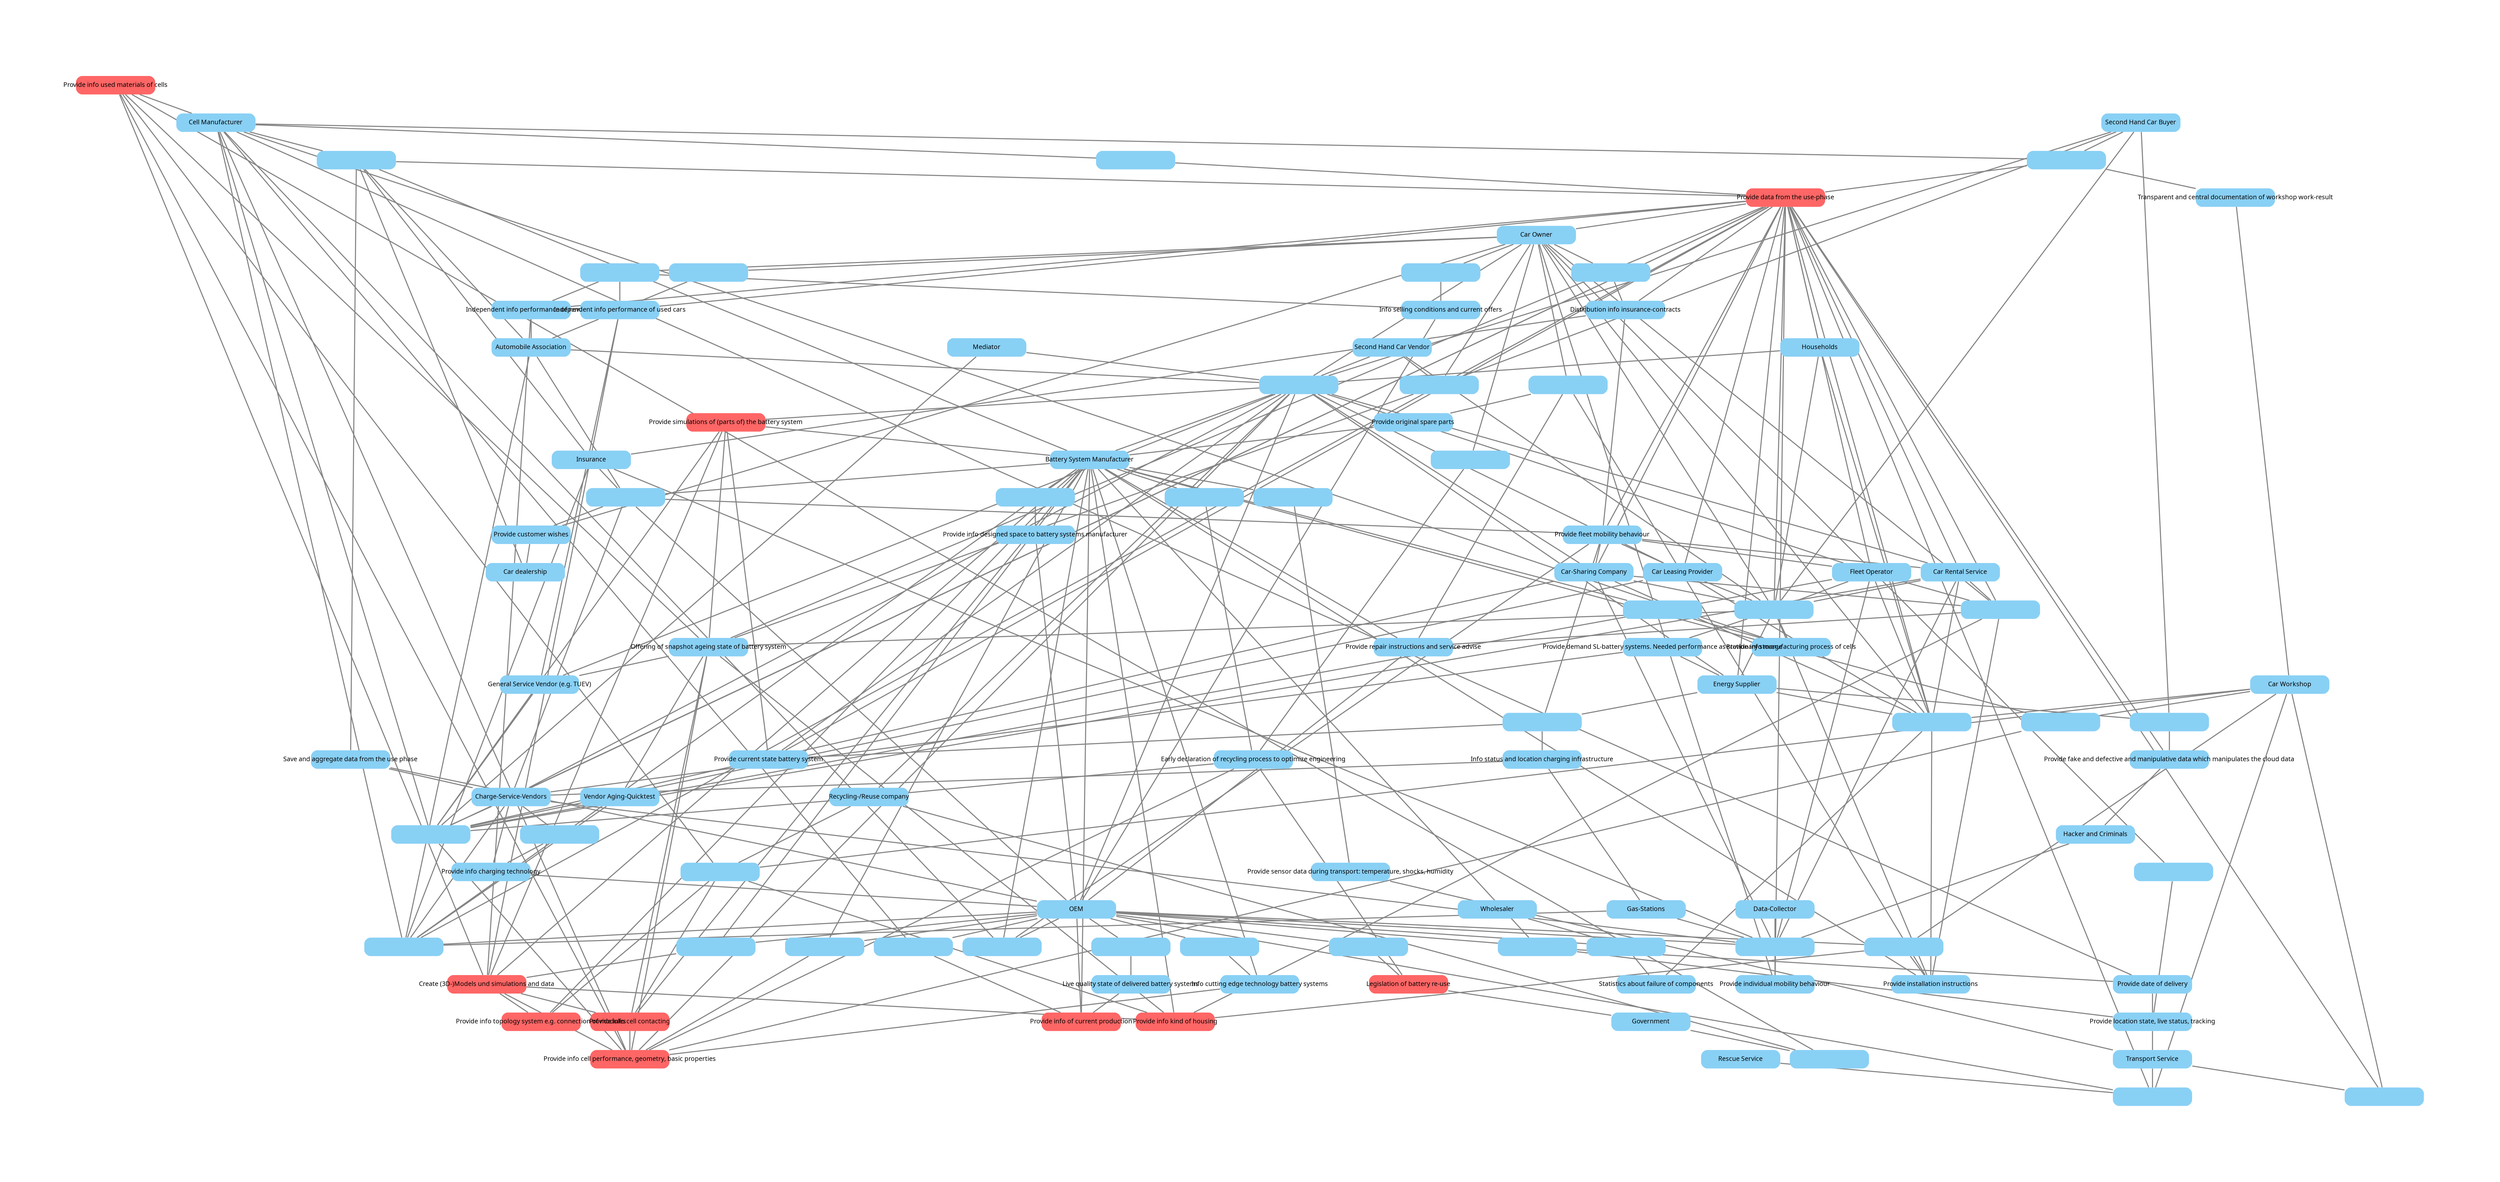 graph "G_all.graphml" {
bgcolor = "#FFFFFFFF"
splines = "false"
outputorder = "edgesfirst"
esep = "0"
pad = "2"
node [label = "",penwidth = "0.000000",height = "0.486111",width = "2.083333",tooltip = "",color = "#CCCCCCFF",fillcolor = "#89D0F5FF",shape = "rectangle",style = "solid,rounded,filled",fontname = "SansSerif.plain",fontsize = "12",fontcolor = "#000000FF",fixedsize = "true",labelloc = "c"]
edge [label = "",penwidth = "2.000000",tooltip = "",arrowhead = "none",arrowtail = "none",color = "#848484FF",fontname = "Dialog.plain",fontsize = "10",fontcolor = "#000000FF",style = "solid",dir = "both"]
"action_12§62" [label = "Provide info used materials of cells",pos = "244.381966,-72.068708",fillcolor = "#FF6666FF"]
"i_0§63" [pos = "-328.183128,-166.372480"]
"Cell Manufacturer§64" [label = "Cell Manufacturer",pos = "-151.908683,-380.618574"]
"Recycling-/Reuse company§65" [label = "Recycling-/Reuse company",pos = "-112.819816,381.018084"]
"Government§66" [label = "Government",pos = "-565.953468,388.660875"]
"action_2§67" [label = "Provide info cell performance, geometry, basic properties",pos = "-161.118461,329.547564",fillcolor = "#FF6666FF"]
"i_1§68" [pos = "236.515511,756.930929"]
"Battery System Manufacturer§69" [label = "Battery System Manufacturer",pos = "179.921212,142.300432"]
"OEM§70" [label = "OEM",pos = "164.525277,221.480608"]
"action_14§71" [label = "Provide customer wishes",pos = "143.385567,-136.062056"]
"action_29§72" [label = "Provide fleet mobility behaviour",pos = "255.252999,88.844805"]
"i_2§73" [pos = "-418.279014,2.454668"]
"action_13§74" [label = "Provide data from the use-phase",pos = "-118.048576,-365.715376",fillcolor = "#FF6666FF"]
"Car Owner§75" [label = "Car Owner",pos = "-326.707115,219.629290"]
"Car dealership§76" [label = "Car dealership",pos = "-327.447837,-485.273848"]
"Car Rental Service§77" [label = "Car Rental Service",pos = "488.892830,-508.929365"]
"Car-Sharing Company§78" [label = "Car-Sharing Company",pos = "490.010994,-500.695478"]
"Fleet Operator§79" [label = "Fleet Operator",pos = "-292.637535,244.323503"]
"Car Leasing Provider§80" [label = "Car Leasing Provider",pos = "-286.046165,234.307634"]
"Charge-Service-Vendors§81" [label = "Charge-Service-Vendors",pos = "-4.277458,336.408770"]
"Insurance§82" [label = "Insurance",pos = "-418.131980,-557.706221"]
"Automobile Association§83" [label = "Automobile Association",pos = "118.865426,323.484240"]
"Households§84" [label = "Households",pos = "478.400277,-495.373457"]
"Energy Supplier§85" [label = "Energy Supplier",pos = "-290.252250,254.306841"]
"action_15§86" [label = "Provide info designed space to battery systems manufacturer",pos = "231.814644,-384.845137"]
"i_3§87" [pos = "723.814949,-89.616621"]
"action_41§88" [label = "Save and aggregate data from the use phase",pos = "-51.281486,-323.690962"]
"i_4§89" [pos = "-471.006706,115.519121"]
"i_6§90" [pos = "340.751351,691.229845"]
"Car Workshop§91" [label = "Car Workshop",pos = "-176.015495,494.052996"]
"action_10§92" [label = "Provide date of delivery",pos = "168.770089,150.982378"]
"action_31§93" [label = "Provide location state, live status, tracking",pos = "-156.107597,-371.724531"]
"i_7§94" [pos = "-422.617515,155.437029"]
"Transport Service§95" [label = "Transport Service",pos = "-704.464336,-539.171431"]
"action_11§96" [label = "Provide info manufacturing process of cells",pos = "-346.100486,188.450335"]
"i_8§97" [pos = "-4.040397,700.091150"]
"i_10§98" [pos = "-483.345695,79.179644"]
"Vendor Aging-Quicktest§99" [label = "Vendor Aging-Quicktest",pos = "-993.983726,-200.920393"]
"Gas-Stations§100" [label = "Gas-Stations",pos = "-607.145637,-498.234297"]
"action_37§101" [label = "Provide simulations of (parts of) the battery system",pos = "-233.556083,392.866930",fillcolor = "#FF6666FF"]
"action_38§102" [label = "Provide current state battery system",pos = "280.005867,109.168779"]
"i_11§103" [pos = "-108.749870,-282.522139"]
"action_1§104" [label = "Create (3D-)Models und simulations and data",pos = "309.394905,489.384203",fillcolor = "#FF6666FF"]
"action_8§105" [label = "Provide info cell contacting",pos = "174.001839,-245.344587",fillcolor = "#FF6666FF"]
"action_9§106" [label = "Provide info kind of housing",pos = "-251.601951,483.788652",fillcolor = "#FF6666FF"]
"action_36§107" [label = "Provide info topology system e.g. connection of modules",pos = "-274.736229,493.322252",fillcolor = "#FF6666FF"]
"General Service Vendor (e.g. TUEV)§108" [label = "General Service Vendor (e.g. TUEV)",pos = "6.890633,414.510576"]
"Second Hand Car Vendor§109" [label = "Second Hand Car Vendor",pos = "477.739266,-519.803511"]
"Second Hand Car Buyer§110" [label = "Second Hand Car Buyer",pos = "459.896004,-537.056440"]
"Mediator§111" [label = "Mediator",pos = "435.398812,-583.036299"]
"action_3§112" [label = "Provide info of current production",pos = "753.756112,193.788103",fillcolor = "#FF6666FF"]
"i_12§113" [pos = "430.159066,-331.252729"]
"i_13§114" [pos = "311.526864,27.526140"]
"i_14§115" [pos = "175.423836,-867.888838"]
"action_17§116" [label = "Info selling conditions and current offers",pos = "496.923470,-270.339644"]
"action_27§117" [label = "Independent info performance of new cars",pos = "473.456185,-112.810591"]
"action_28§118" [label = "Independent info performance of used cars",pos = "-412.428550,185.706621"]
"i_15§119" [pos = "-82.651359,-337.395918"]
"i_16§120" [pos = "-721.275489,-209.213606"]
"i_17§121" [pos = "-12.647331,-274.693403"]
"action_4§122" [label = "Provide installation instructions",pos = "66.250679,-491.610518"]
"action_6§123" [label = "Provide repair instructions and service advise",pos = "706.206673,436.186449"]
"i_18§124" [pos = "246.227303,97.675310"]
"action_7§125" [label = "Provide original spare parts",pos = "124.895760,-476.948286"]
"i_20§126" [pos = "257.684212,96.188372"]
"i_22§127" [pos = "274.800789,269.421190"]
"action_26§128" [label = "Early declaration of recycling process to optimize engineering",pos = "220.783699,-146.093733"]
"i_24§129" [pos = "228.789498,464.738817"]
"action_34§130" [label = "Legislation of battery re-use",pos = "45.241829,441.255449",fillcolor = "#FF6666FF"]
"action_24§131" [label = "Distribution info insurance-contracts",pos = "293.900155,-590.985518"]
"i_25§132" [pos = "-267.605705,-344.416792"]
"action_35§133" [label = "Info cutting edge technology battery systems",pos = "256.466683,715.382174"]
"i_26§134" [pos = "744.650399,368.777330"]
"action_16§135" [label = "Live quality state of delivered battery systems",pos = "241.818001,470.396624"]
"i_27§136" [pos = "-377.622398,500.427446"]
"i_28§137" [pos = "-372.941703,-70.791670"]
"action_42§138" [label = "Statistics about failure of components",pos = "-254.167442,340.024248"]
"i_29§139" [pos = "106.708626,810.963461"]
"Wholesaler§140" [label = "Wholesaler",pos = "-503.873405,839.283716"]
"i_31§141" [pos = "608.355233,579.767595"]
"action_20§142" [label = "Provide info charging technology",pos = "-250.913536,-210.320723"]
"i_32§143" [pos = "-598.198005,248.400713"]
"action_25§144" [label = "Provide individual mobility behaviour",pos = "265.052132,171.125017"]
"i_33§145" [pos = "-59.180595,-284.689009"]
"Data-Collector§146" [label = "Data-Collector",pos = "126.435738,-857.030806"]
"Hacker and Criminals§147" [label = "Hacker and Criminals",pos = "199.315194,-848.335859"]
"i_34§148" [pos = "-377.472740,-90.593184"]
"i_35§149" [pos = "273.569832,99.525774"]
"action_0§150" [label = "Offering of snapshot ageing state of battery system",pos = "-426.136711,-91.441511"]
"action_23§151" [label = "Provide demand SL-battery systems. Needed performance as stationary storage",pos = "-198.218742,-302.020796"]
"i_36§152" [pos = "260.801949,77.461321"]
"action_33§153" [label = "Transparent and central documentation of workshop work-result",pos = "375.001473,649.425775"]
"i_37§154" [pos = "295.213021,59.930437"]
"i_38§155" [pos = "-506.051933,22.891558"]
"Rescue Service§156" [label = "Rescue Service",pos = "-983.551399,-331.364668"]
"i_39§157" [pos = "-580.734214,17.426409"]
"i_40§158" [pos = "178.862862,17.763384"]
"i_41§159" [pos = "777.962532,114.329485"]
"i_42§160" [pos = "437.693489,-420.113691"]
"action_30§161" [label = "Provide fake and defective and manipulative data which manipulates the cloud data",pos = "501.654671,-297.558882"]
"i_44§162" [pos = "-101.651359,-315.891768"]
"i_45§163" [pos = "774.005501,84.356279"]
"action_32§164" [label = "Provide sensor data during transport: temperature, shocks, humidity",pos = "-759.527085,20.281694"]
"i_46§165" [pos = "-268.679649,-284.950605"]
"action_22§166" [label = "Info status and location charging infrastructure",pos = "-571.298545,115.385149"]
"i_47§167" [pos = "-164.831291,-313.959517"]
"action_12§62" -- "Cell Manufacturer§64" 
"i_0§63" -- "action_12§62" 
"Cell Manufacturer§64" -- "i_4§89" 
"Cell Manufacturer§64" -- "i_10§98" 
"Cell Manufacturer§64" -- "i_12§113" 
"Cell Manufacturer§64" -- "i_13§114" 
"Cell Manufacturer§64" -- "i_14§115" 
"Cell Manufacturer§64" -- "i_37§154" 
"Cell Manufacturer§64" -- "i_42§160" 
"Recycling-/Reuse company§65" -- "i_0§63" 
"Recycling-/Reuse company§65" -- "i_11§103" 
"Recycling-/Reuse company§65" -- "i_13§114" 
"Recycling-/Reuse company§65" -- "i_34§148" 
"Government§66" -- "i_0§63" 
"action_2§67" -- "action_12§62" 
"action_2§67" -- "Cell Manufacturer§64" 
"i_1§68" -- "action_2§67" 
"Battery System Manufacturer§69" -- "i_1§68" 
"Battery System Manufacturer§69" -- "i_2§73" 
"Battery System Manufacturer§69" -- "i_3§87" 
"Battery System Manufacturer§69" -- "i_4§89" 
"Battery System Manufacturer§69" -- "i_6§90" 
"Battery System Manufacturer§69" -- "i_7§94" 
"Battery System Manufacturer§69" -- "i_8§97" 
"Battery System Manufacturer§69" -- "i_10§98" 
"Battery System Manufacturer§69" -- "i_11§103" 
"Battery System Manufacturer§69" -- "i_41§159" 
"Battery System Manufacturer§69" -- "i_42§160" 
"Battery System Manufacturer§69" -- "i_45§163" 
"Battery System Manufacturer§69" -- "i_46§165" 
"OEM§70" -- "i_1§68" 
"OEM§70" -- "i_2§73" 
"OEM§70" -- "i_7§94" 
"OEM§70" -- "i_10§98" 
"OEM§70" -- "i_11§103" 
"OEM§70" -- "i_12§113" 
"OEM§70" -- "i_26§134" 
"OEM§70" -- "i_27§136" 
"OEM§70" -- "i_28§137" 
"OEM§70" -- "i_29§139" 
"OEM§70" -- "i_31§141" 
"OEM§70" -- "i_33§145" 
"OEM§70" -- "i_38§155" 
"OEM§70" -- "i_42§160" 
"OEM§70" -- "i_45§163" 
"action_14§71" -- "Car Owner§75" 
"action_14§71" -- "Car dealership§76" 
"action_29§72" -- "action_13§74" 
"action_29§72" -- "Car Rental Service§77" 
"action_29§72" -- "Car-Sharing Company§78" 
"action_29§72" -- "Fleet Operator§79" 
"action_29§72" -- "Car Leasing Provider§80" 
"i_2§73" -- "action_14§71" 
"i_2§73" -- "action_29§72" 
"action_13§74" -- "Car Owner§75" 
"action_13§74" -- "Charge-Service-Vendors§81" 
"action_13§74" -- "Car Rental Service§77" 
"action_13§74" -- "Car-Sharing Company§78" 
"action_13§74" -- "Fleet Operator§79" 
"action_13§74" -- "Car Leasing Provider§80" 
"action_13§74" -- "Households§84" 
"action_13§74" -- "Energy Supplier§85" 
"Car Owner§75" -- "i_11§103" 
"Car Owner§75" -- "i_15§119" 
"Car Owner§75" -- "i_16§120" 
"Car Owner§75" -- "i_17§121" 
"Car Owner§75" -- "i_18§124" 
"Car Owner§75" -- "i_20§126" 
"Car Owner§75" -- "i_22§127" 
"Car Owner§75" -- "i_24§129" 
"Car Owner§75" -- "i_25§132" 
"Car Owner§75" -- "i_35§149" 
"Car Owner§75" -- "i_36§152" 
"Car Owner§75" -- "i_40§158" 
"Car dealership§76" -- "i_4§89" 
"Car Rental Service§77" -- "i_11§103" 
"Car Rental Service§77" -- "i_13§114" 
"Car Rental Service§77" -- "i_18§124" 
"Car Rental Service§77" -- "i_33§145" 
"Car Rental Service§77" -- "i_35§149" 
"Car Rental Service§77" -- "i_36§152" 
"Car-Sharing Company§78" -- "i_11§103" 
"Car-Sharing Company§78" -- "i_13§114" 
"Car-Sharing Company§78" -- "i_18§124" 
"Car-Sharing Company§78" -- "i_33§145" 
"Car-Sharing Company§78" -- "i_35§149" 
"Car-Sharing Company§78" -- "i_36§152" 
"Fleet Operator§79" -- "i_11§103" 
"Fleet Operator§79" -- "i_13§114" 
"Fleet Operator§79" -- "i_18§124" 
"Fleet Operator§79" -- "i_33§145" 
"Fleet Operator§79" -- "i_35§149" 
"Fleet Operator§79" -- "i_36§152" 
"Car Leasing Provider§80" -- "i_11§103" 
"Car Leasing Provider§80" -- "i_13§114" 
"Car Leasing Provider§80" -- "i_35§149" 
"Car Leasing Provider§80" -- "i_36§152" 
"Charge-Service-Vendors§81" -- "i_2§73" 
"Charge-Service-Vendors§81" -- "i_10§98" 
"Charge-Service-Vendors§81" -- "i_11§103" 
"Charge-Service-Vendors§81" -- "i_13§114" 
"Charge-Service-Vendors§81" -- "i_32§143" 
"Charge-Service-Vendors§81" -- "i_33§145" 
"Insurance§82" -- "i_2§73" 
"Insurance§82" -- "i_4§89" 
"Insurance§82" -- "i_10§98" 
"Insurance§82" -- "i_33§145" 
"Automobile Association§83" -- "i_2§73" 
"Automobile Association§83" -- "i_4§89" 
"Automobile Association§83" -- "i_10§98" 
"Automobile Association§83" -- "i_11§103" 
"Households§84" -- "i_11§103" 
"Households§84" -- "i_35§149" 
"Households§84" -- "i_36§152" 
"Energy Supplier§85" -- "i_11§103" 
"Energy Supplier§85" -- "i_35§149" 
"Energy Supplier§85" -- "i_36§152" 
"Energy Supplier§85" -- "i_44§162" 
"Energy Supplier§85" -- "i_47§167" 
"action_15§86" -- "OEM§70" 
"i_3§87" -- "action_15§86" 
"action_41§88" -- "OEM§70" 
"action_41§88" -- "Charge-Service-Vendors§81" 
"i_4§89" -- "action_13§74" 
"i_4§89" -- "action_41§88" 
"i_6§90" -- "action_2§67" 
"Car Workshop§91" -- "i_6§90" 
"Car Workshop§91" -- "i_28§137" 
"Car Workshop§91" -- "i_34§148" 
"Car Workshop§91" -- "i_35§149" 
"Car Workshop§91" -- "i_38§155" 
"Car Workshop§91" -- "i_39§157" 
"action_10§92" -- "action_31§93" 
"action_10§92" -- "Cell Manufacturer§64" 
"action_31§93" -- "Transport Service§95" 
"i_7§94" -- "action_10§92" 
"i_7§94" -- "action_31§93" 
"Transport Service§95" -- "i_38§155" 
"Transport Service§95" -- "i_39§157" 
"action_11§96" -- "Cell Manufacturer§64" 
"i_8§97" -- "action_11§96" 
"i_10§98" -- "action_13§74" 
"Vendor Aging-Quicktest§99" -- "i_10§98" 
"Gas-Stations§100" -- "i_10§98" 
"Gas-Stations§100" -- "i_33§145" 
"action_37§101" -- "action_1§104" 
"action_37§101" -- "Battery System Manufacturer§69" 
"action_38§102" -- "action_37§101" 
"action_38§102" -- "action_13§74" 
"i_11§103" -- "action_2§67" 
"i_11§103" -- "action_37§101" 
"i_11§103" -- "action_38§102" 
"action_1§104" -- "action_2§67" 
"action_1§104" -- "action_8§105" 
"action_1§104" -- "action_9§106" 
"action_1§104" -- "action_12§62" 
"action_1§104" -- "action_36§107" 
"action_1§104" -- "Battery System Manufacturer§69" 
"action_8§105" -- "action_2§67" 
"action_8§105" -- "Battery System Manufacturer§69" 
"action_9§106" -- "Battery System Manufacturer§69" 
"action_36§107" -- "Battery System Manufacturer§69" 
"General Service Vendor (e.g. TUEV)§108" -- "i_11§103" 
"General Service Vendor (e.g. TUEV)§108" -- "i_13§114" 
"Second Hand Car Vendor§109" -- "i_11§103" 
"Second Hand Car Vendor§109" -- "i_36§152" 
"Second Hand Car Vendor§109" -- "i_40§158" 
"Second Hand Car Buyer§110" -- "i_11§103" 
"Second Hand Car Buyer§110" -- "i_36§152" 
"Second Hand Car Buyer§110" -- "i_37§154" 
"Second Hand Car Buyer§110" -- "i_40§158" 
"Second Hand Car Buyer§110" -- "i_44§162" 
"Mediator§111" -- "i_11§103" 
"Mediator§111" -- "i_13§114" 
"action_3§112" -- "Battery System Manufacturer§69" 
"action_3§112" -- "OEM§70" 
"i_12§113" -- "action_3§112" 
"i_13§114" -- "action_2§67" 
"i_13§114" -- "action_13§74" 
"i_13§114" -- "action_37§101" 
"i_14§115" -- "action_13§74" 
"action_17§116" -- "OEM§70" 
"action_27§117" -- "action_1§104" 
"action_27§117" -- "action_13§74" 
"action_27§117" -- "Automobile Association§83" 
"action_28§118" -- "action_1§104" 
"action_28§118" -- "action_13§74" 
"action_28§118" -- "Automobile Association§83" 
"action_28§118" -- "General Service Vendor (e.g. TUEV)§108" 
"i_15§119" -- "action_17§116" 
"i_15§119" -- "action_27§117" 
"i_15§119" -- "action_28§118" 
"i_16§120" -- "action_31§93" 
"i_17§121" -- "action_28§118" 
"action_4§122" -- "Battery System Manufacturer§69" 
"action_6§123" -- "Battery System Manufacturer§69" 
"action_6§123" -- "OEM§70" 
"i_18§124" -- "action_13§74" 
"i_18§124" -- "action_9§106" 
"i_18§124" -- "action_4§122" 
"i_18§124" -- "action_6§123" 
"action_7§125" -- "Battery System Manufacturer§69" 
"i_20§126" -- "action_6§123" 
"i_20§126" -- "action_4§122" 
"i_20§126" -- "action_7§125" 
"i_22§127" -- "action_17§116" 
"action_26§128" -- "action_2§67" 
"action_26§128" -- "action_34§130" 
"action_26§128" -- "Recycling-/Reuse company§65" 
"i_24§129" -- "action_26§128" 
"action_34§130" -- "Government§66" 
"action_24§131" -- "action_13§74" 
"action_24§131" -- "action_29§72" 
"action_24§131" -- "Insurance§82" 
"i_25§132" -- "action_24§131" 
"action_35§133" -- "action_2§67" 
"action_35§133" -- "Battery System Manufacturer§69" 
"i_26§134" -- "action_35§133" 
"action_16§135" -- "action_3§112" 
"i_27§136" -- "action_16§135" 
"i_28§137" -- "action_9§106" 
"i_28§137" -- "action_4§122" 
"i_29§139" -- "action_42§138" 
"Wholesaler§140" -- "i_29§139" 
"i_31§141" -- "action_34§130" 
"action_20§142" -- "OEM§70" 
"action_20§142" -- "Charge-Service-Vendors§81" 
"i_32§143" -- "action_20§142" 
"action_25§144" -- "action_13§74" 
"action_25§144" -- "Car Owner§75" 
"i_33§145" -- "action_25§144" 
"Data-Collector§146" -- "i_33§145" 
"Hacker and Criminals§147" -- "i_33§145" 
"i_34§148" -- "action_8§105" 
"i_34§148" -- "action_9§106" 
"i_34§148" -- "action_12§62" 
"i_34§148" -- "action_36§107" 
"i_35§149" -- "action_13§74" 
"i_35§149" -- "action_4§122" 
"i_35§149" -- "action_42§138" 
"action_0§150" -- "action_2§67" 
"action_0§150" -- "action_8§105" 
"action_0§150" -- "action_9§106" 
"action_0§150" -- "action_12§62" 
"action_0§150" -- "action_37§101" 
"action_0§150" -- "action_13§74" 
"action_0§150" -- "Vendor Aging-Quicktest§99" 
"action_0§150" -- "General Service Vendor (e.g. TUEV)§108" 
"action_23§151" -- "Charge-Service-Vendors§81" 
"action_23§151" -- "Energy Supplier§85" 
"i_36§152" -- "action_0§150" 
"i_36§152" -- "action_11§96" 
"i_36§152" -- "action_13§74" 
"i_36§152" -- "action_4§122" 
"i_36§152" -- "action_23§151" 
"action_33§153" -- "Car Workshop§91" 
"i_37§154" -- "action_13§74" 
"i_37§154" -- "action_33§153" 
"i_38§155" -- "action_13§74" 
"Rescue Service§156" -- "i_38§155" 
"i_39§157" -- "action_13§74" 
"i_40§158" -- "action_0§150" 
"i_41§159" -- "action_26§128" 
"i_42§160" -- "action_29§72" 
"action_30§161" -- "action_13§74" 
"action_30§161" -- "Hacker and Criminals§147" 
"i_44§162" -- "action_30§161" 
"i_45§163" -- "action_1§104" 
"action_32§164" -- "Transport Service§95" 
"i_46§165" -- "action_32§164" 
"action_22§166" -- "Charge-Service-Vendors§81" 
"action_22§166" -- "Gas-Stations§100" 
"i_47§167" -- "action_29§72" 
"i_47§167" -- "action_22§166" 
"i_47§167" -- "action_38§102" 
}
